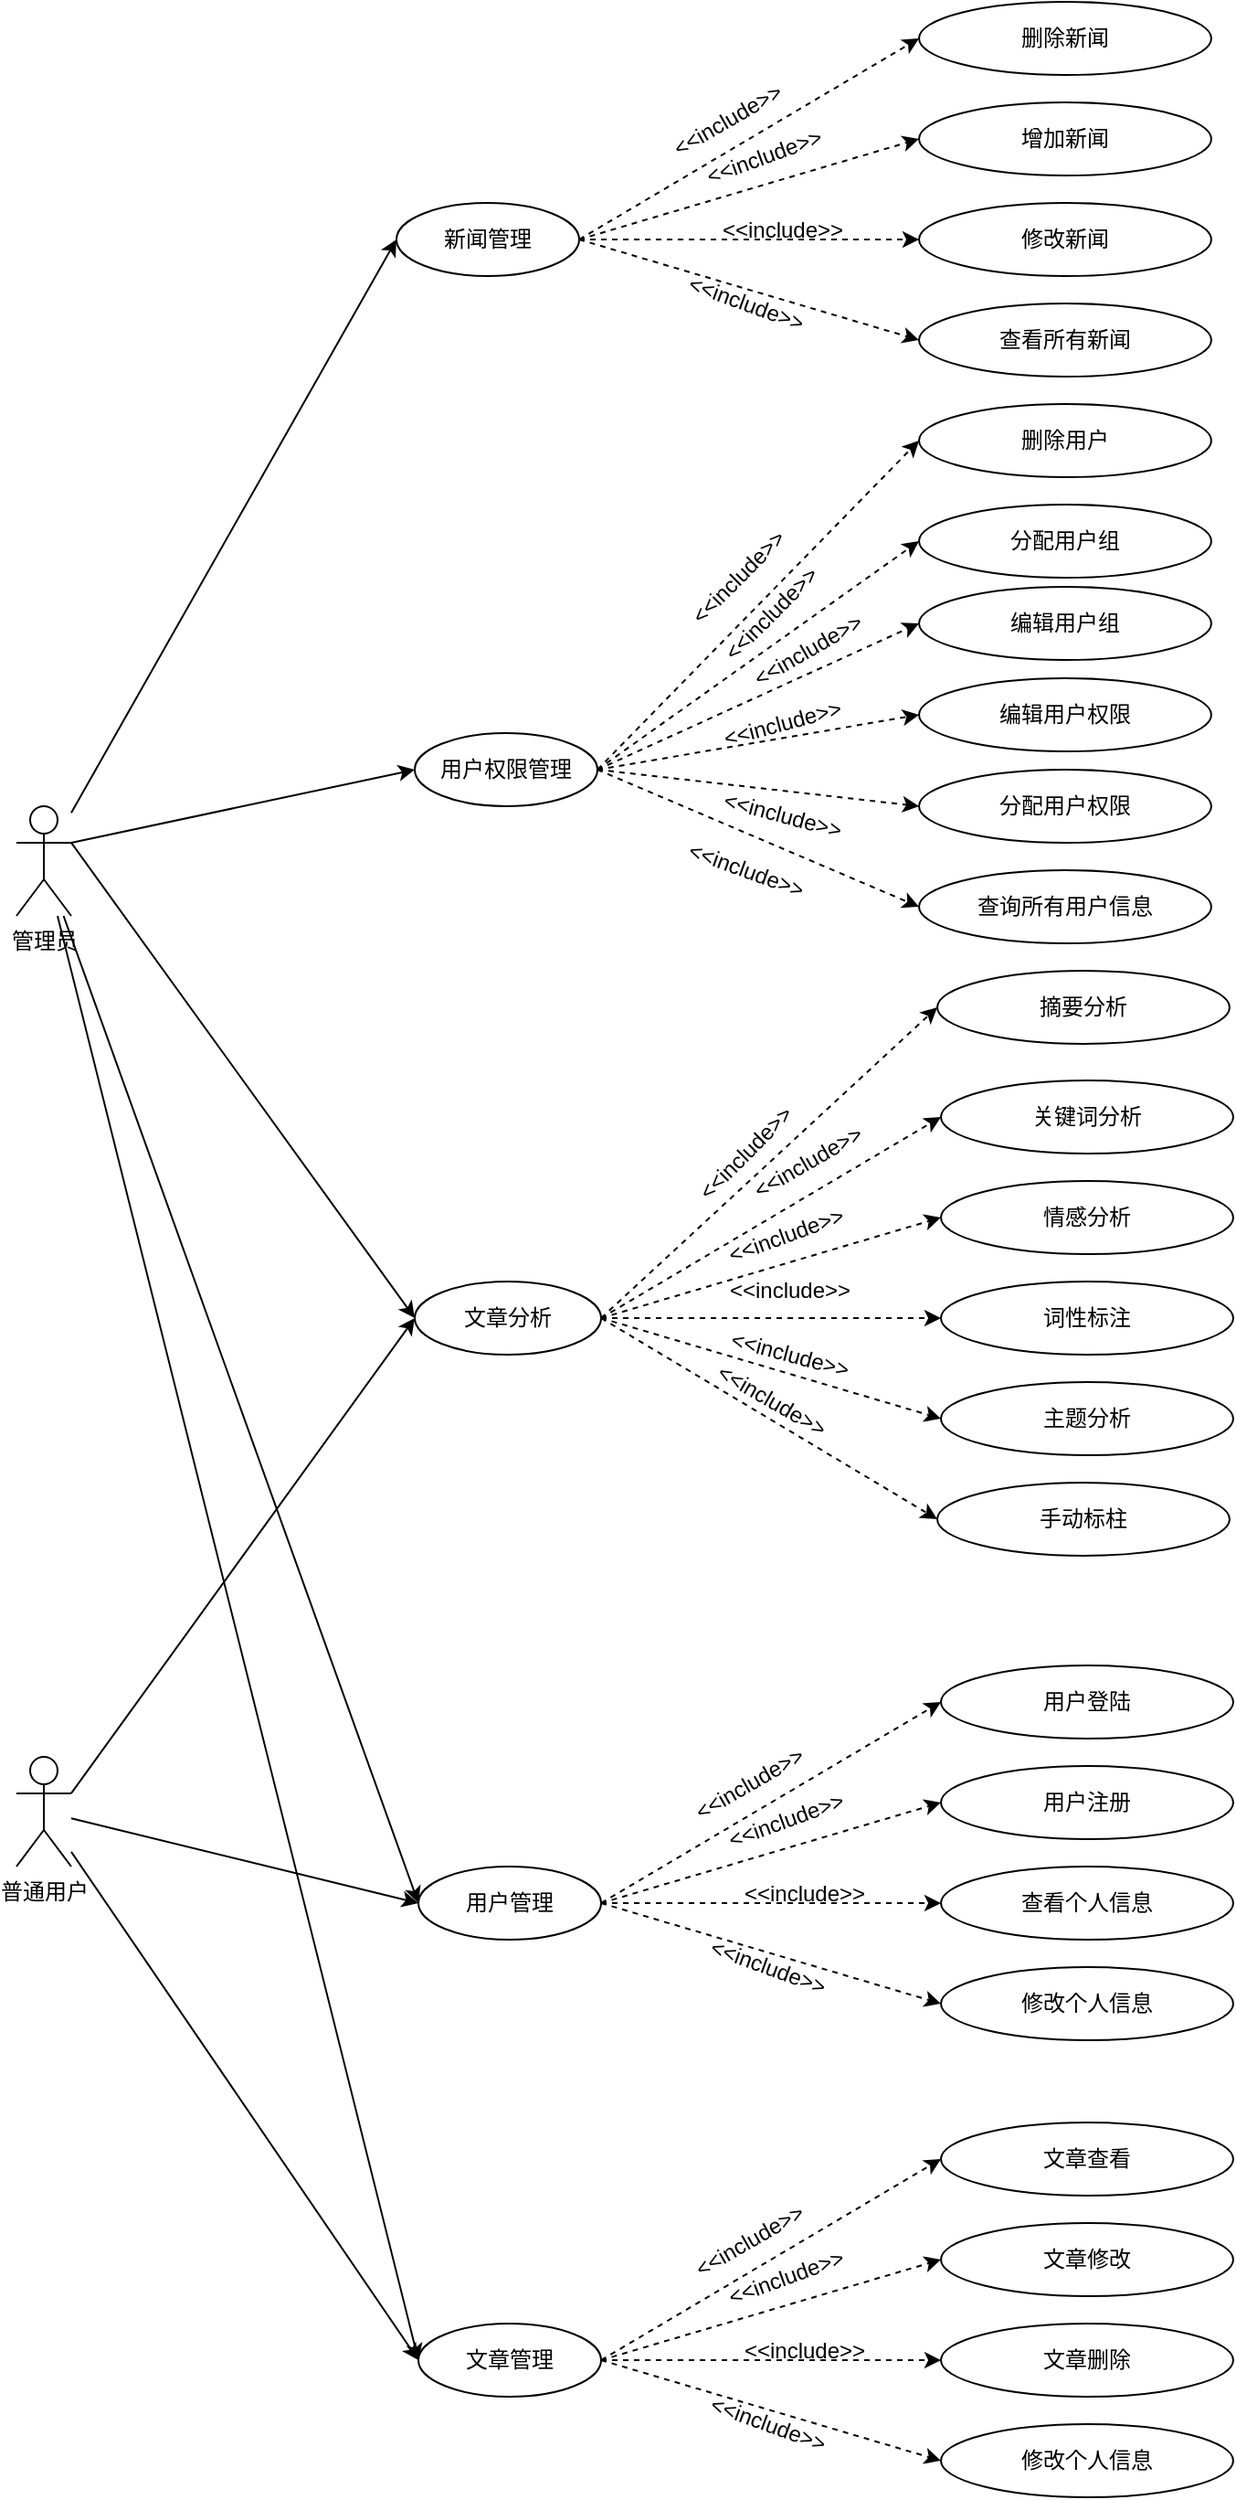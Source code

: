 <mxfile version="26.1.0">
  <diagram name="第 1 页" id="tNIIOWR_oVBMtGQojX32">
    <mxGraphModel dx="915" dy="980" grid="0" gridSize="10" guides="1" tooltips="1" connect="1" arrows="1" fold="1" page="0" pageScale="1" pageWidth="827" pageHeight="1169" math="0" shadow="0">
      <root>
        <mxCell id="0" />
        <mxCell id="1" parent="0" />
        <mxCell id="_Iga_zfzMakfGa9zRAI4-32" style="rounded=0;orthogonalLoop=1;jettySize=auto;html=1;entryX=0;entryY=0.5;entryDx=0;entryDy=0;exitX=1;exitY=0.333;exitDx=0;exitDy=0;exitPerimeter=0;" parent="1" source="_Iga_zfzMakfGa9zRAI4-8" target="_Iga_zfzMakfGa9zRAI4-14" edge="1">
          <mxGeometry relative="1" as="geometry" />
        </mxCell>
        <mxCell id="lPRFrRNjKn7Ll8QfIwgm-1" style="rounded=0;orthogonalLoop=1;jettySize=auto;html=1;exitX=1;exitY=0.333;exitDx=0;exitDy=0;exitPerimeter=0;entryX=0;entryY=0.5;entryDx=0;entryDy=0;" parent="1" source="_Iga_zfzMakfGa9zRAI4-8" target="_Iga_zfzMakfGa9zRAI4-38" edge="1">
          <mxGeometry relative="1" as="geometry" />
        </mxCell>
        <mxCell id="M4vis54UrrYnqnbrriGl-35" style="rounded=0;orthogonalLoop=1;jettySize=auto;html=1;entryX=0;entryY=0.5;entryDx=0;entryDy=0;" parent="1" source="_Iga_zfzMakfGa9zRAI4-8" target="M4vis54UrrYnqnbrriGl-5" edge="1">
          <mxGeometry relative="1" as="geometry" />
        </mxCell>
        <mxCell id="M4vis54UrrYnqnbrriGl-36" style="rounded=0;orthogonalLoop=1;jettySize=auto;html=1;entryX=0;entryY=0.5;entryDx=0;entryDy=0;" parent="1" source="_Iga_zfzMakfGa9zRAI4-8" target="M4vis54UrrYnqnbrriGl-18" edge="1">
          <mxGeometry relative="1" as="geometry" />
        </mxCell>
        <mxCell id="44BCT_Au62cUfSM1vnff-14" style="rounded=0;orthogonalLoop=1;jettySize=auto;html=1;entryX=0;entryY=0.5;entryDx=0;entryDy=0;" parent="1" source="_Iga_zfzMakfGa9zRAI4-8" target="44BCT_Au62cUfSM1vnff-5" edge="1">
          <mxGeometry relative="1" as="geometry" />
        </mxCell>
        <object label="&lt;div&gt;&lt;span style=&quot;background-color: transparent; color: light-dark(rgb(0, 0, 0), rgb(255, 255, 255));&quot;&gt;管理员&lt;/span&gt;&lt;/div&gt;" id="_Iga_zfzMakfGa9zRAI4-8">
          <mxCell style="shape=umlActor;verticalLabelPosition=bottom;verticalAlign=top;outlineConnect=0;labelBorderColor=none;html=1;" parent="1" vertex="1">
            <mxGeometry x="80" y="100" width="30" height="60" as="geometry" />
          </mxCell>
        </object>
        <mxCell id="_Iga_zfzMakfGa9zRAI4-15" style="rounded=0;orthogonalLoop=1;jettySize=auto;html=1;entryX=0;entryY=0.5;entryDx=0;entryDy=0;" parent="1" source="_Iga_zfzMakfGa9zRAI4-10" target="M4vis54UrrYnqnbrriGl-5" edge="1">
          <mxGeometry relative="1" as="geometry" />
        </mxCell>
        <mxCell id="lPRFrRNjKn7Ll8QfIwgm-2" style="rounded=0;orthogonalLoop=1;jettySize=auto;html=1;exitX=1;exitY=0.333;exitDx=0;exitDy=0;exitPerimeter=0;entryX=0;entryY=0.5;entryDx=0;entryDy=0;" parent="1" source="_Iga_zfzMakfGa9zRAI4-10" target="_Iga_zfzMakfGa9zRAI4-38" edge="1">
          <mxGeometry relative="1" as="geometry">
            <mxPoint x="290" y="200" as="targetPoint" />
          </mxGeometry>
        </mxCell>
        <mxCell id="M4vis54UrrYnqnbrriGl-34" style="rounded=0;orthogonalLoop=1;jettySize=auto;html=1;entryX=0;entryY=0.5;entryDx=0;entryDy=0;" parent="1" source="_Iga_zfzMakfGa9zRAI4-10" target="M4vis54UrrYnqnbrriGl-18" edge="1">
          <mxGeometry relative="1" as="geometry" />
        </mxCell>
        <mxCell id="_Iga_zfzMakfGa9zRAI4-10" value="普通用户" style="shape=umlActor;verticalLabelPosition=bottom;verticalAlign=top;html=1;outlineConnect=0;fontColor=default;labelBackgroundColor=none;labelBorderColor=none;" parent="1" vertex="1">
          <mxGeometry x="80" y="620" width="30" height="60" as="geometry" />
        </mxCell>
        <mxCell id="_Iga_zfzMakfGa9zRAI4-21" style="rounded=0;orthogonalLoop=1;jettySize=auto;html=1;entryX=0;entryY=0.5;entryDx=0;entryDy=0;dashed=1;exitX=1;exitY=0.5;exitDx=0;exitDy=0;" parent="1" source="_Iga_zfzMakfGa9zRAI4-14" target="_Iga_zfzMakfGa9zRAI4-17" edge="1">
          <mxGeometry relative="1" as="geometry">
            <mxPoint x="378" y="10" as="sourcePoint" />
          </mxGeometry>
        </mxCell>
        <mxCell id="_Iga_zfzMakfGa9zRAI4-22" style="rounded=0;orthogonalLoop=1;jettySize=auto;html=1;entryX=0;entryY=0.5;entryDx=0;entryDy=0;dashed=1;exitX=1;exitY=0.5;exitDx=0;exitDy=0;fontColor=default;" parent="1" source="_Iga_zfzMakfGa9zRAI4-14" target="_Iga_zfzMakfGa9zRAI4-18" edge="1">
          <mxGeometry relative="1" as="geometry">
            <mxPoint x="378" y="10" as="sourcePoint" />
          </mxGeometry>
        </mxCell>
        <mxCell id="_Iga_zfzMakfGa9zRAI4-23" style="rounded=0;orthogonalLoop=1;jettySize=auto;html=1;entryX=0;entryY=0.5;entryDx=0;entryDy=0;dashed=1;exitX=1;exitY=0.5;exitDx=0;exitDy=0;" parent="1" source="_Iga_zfzMakfGa9zRAI4-14" target="_Iga_zfzMakfGa9zRAI4-19" edge="1">
          <mxGeometry relative="1" as="geometry" />
        </mxCell>
        <mxCell id="_Iga_zfzMakfGa9zRAI4-24" style="rounded=0;orthogonalLoop=1;jettySize=auto;html=1;entryX=0;entryY=0.5;entryDx=0;entryDy=0;dashed=1;exitX=1;exitY=0.5;exitDx=0;exitDy=0;" parent="1" source="_Iga_zfzMakfGa9zRAI4-14" target="_Iga_zfzMakfGa9zRAI4-20" edge="1">
          <mxGeometry relative="1" as="geometry">
            <mxPoint x="434" y="120" as="sourcePoint" />
            <mxPoint x="620" y="170" as="targetPoint" />
          </mxGeometry>
        </mxCell>
        <mxCell id="44BCT_Au62cUfSM1vnff-18" style="rounded=0;orthogonalLoop=1;jettySize=auto;html=1;entryX=0;entryY=0.5;entryDx=0;entryDy=0;exitX=1;exitY=0.5;exitDx=0;exitDy=0;dashed=1;" parent="1" source="_Iga_zfzMakfGa9zRAI4-14" target="44BCT_Au62cUfSM1vnff-16" edge="1">
          <mxGeometry relative="1" as="geometry" />
        </mxCell>
        <mxCell id="44BCT_Au62cUfSM1vnff-19" style="rounded=0;orthogonalLoop=1;jettySize=auto;html=1;entryX=0;entryY=0.5;entryDx=0;entryDy=0;dashed=1;exitX=1;exitY=0.5;exitDx=0;exitDy=0;" parent="1" source="_Iga_zfzMakfGa9zRAI4-14" target="44BCT_Au62cUfSM1vnff-17" edge="1">
          <mxGeometry relative="1" as="geometry">
            <mxPoint x="390" y="100" as="sourcePoint" />
          </mxGeometry>
        </mxCell>
        <mxCell id="_Iga_zfzMakfGa9zRAI4-14" value="用户权限管理" style="ellipse;whiteSpace=wrap;html=1;align=center;" parent="1" vertex="1">
          <mxGeometry x="298" y="60" width="100" height="40" as="geometry" />
        </mxCell>
        <mxCell id="_Iga_zfzMakfGa9zRAI4-17" value="删除用户" style="ellipse;whiteSpace=wrap;html=1;align=center;" parent="1" vertex="1">
          <mxGeometry x="574" y="-120" width="160" height="40" as="geometry" />
        </mxCell>
        <mxCell id="_Iga_zfzMakfGa9zRAI4-18" value="分配用户组" style="ellipse;whiteSpace=wrap;html=1;align=center;" parent="1" vertex="1">
          <mxGeometry x="574" y="-65" width="160" height="40" as="geometry" />
        </mxCell>
        <mxCell id="_Iga_zfzMakfGa9zRAI4-19" value="分配用户权限" style="ellipse;whiteSpace=wrap;html=1;align=center;" parent="1" vertex="1">
          <mxGeometry x="574" y="80" width="160" height="40" as="geometry" />
        </mxCell>
        <mxCell id="_Iga_zfzMakfGa9zRAI4-20" value="查询所有用户信息" style="ellipse;whiteSpace=wrap;html=1;align=center;" parent="1" vertex="1">
          <mxGeometry x="574" y="135" width="160" height="40" as="geometry" />
        </mxCell>
        <mxCell id="_Iga_zfzMakfGa9zRAI4-27" value="&amp;lt;&amp;lt;include&amp;gt;&amp;gt;" style="text;html=1;align=center;verticalAlign=middle;resizable=0;points=[];autosize=1;strokeColor=none;fillColor=none;rotation=-45;" parent="1" vertex="1">
          <mxGeometry x="430" y="-40" width="90" height="30" as="geometry" />
        </mxCell>
        <mxCell id="_Iga_zfzMakfGa9zRAI4-28" value="&amp;lt;&amp;lt;include&amp;gt;&amp;gt;" style="text;html=1;align=center;verticalAlign=middle;resizable=0;points=[];autosize=1;strokeColor=none;fillColor=none;rotation=20;" parent="1" vertex="1">
          <mxGeometry x="434" y="120" width="90" height="30" as="geometry" />
        </mxCell>
        <mxCell id="_Iga_zfzMakfGa9zRAI4-29" value="&amp;lt;&amp;lt;include&amp;gt;&amp;gt;" style="text;html=1;align=center;verticalAlign=middle;resizable=0;points=[];autosize=1;strokeColor=none;fillColor=none;rotation=15;" parent="1" vertex="1">
          <mxGeometry x="454" y="90" width="90" height="30" as="geometry" />
        </mxCell>
        <mxCell id="_Iga_zfzMakfGa9zRAI4-31" value="&amp;lt;&amp;lt;include&amp;gt;&amp;gt;" style="text;html=1;align=center;verticalAlign=middle;resizable=0;points=[];autosize=1;strokeColor=none;fillColor=none;rotation=-45;" parent="1" vertex="1">
          <mxGeometry x="448" y="-20" width="90" height="30" as="geometry" />
        </mxCell>
        <mxCell id="_Iga_zfzMakfGa9zRAI4-34" style="rounded=0;orthogonalLoop=1;jettySize=auto;html=1;entryX=0;entryY=0.5;entryDx=0;entryDy=0;dashed=1;exitX=1;exitY=0.5;exitDx=0;exitDy=0;" parent="1" source="_Iga_zfzMakfGa9zRAI4-38" target="_Iga_zfzMakfGa9zRAI4-39" edge="1">
          <mxGeometry relative="1" as="geometry" />
        </mxCell>
        <mxCell id="_Iga_zfzMakfGa9zRAI4-35" style="rounded=0;orthogonalLoop=1;jettySize=auto;html=1;entryX=0;entryY=0.5;entryDx=0;entryDy=0;dashed=1;exitX=1;exitY=0.5;exitDx=0;exitDy=0;fontColor=default;" parent="1" source="_Iga_zfzMakfGa9zRAI4-38" target="_Iga_zfzMakfGa9zRAI4-40" edge="1">
          <mxGeometry relative="1" as="geometry" />
        </mxCell>
        <mxCell id="_Iga_zfzMakfGa9zRAI4-36" style="rounded=0;orthogonalLoop=1;jettySize=auto;html=1;entryX=0;entryY=0.5;entryDx=0;entryDy=0;dashed=1;exitX=1;exitY=0.5;exitDx=0;exitDy=0;" parent="1" source="_Iga_zfzMakfGa9zRAI4-38" target="_Iga_zfzMakfGa9zRAI4-41" edge="1">
          <mxGeometry relative="1" as="geometry" />
        </mxCell>
        <mxCell id="_Iga_zfzMakfGa9zRAI4-37" style="rounded=0;orthogonalLoop=1;jettySize=auto;html=1;entryX=0;entryY=0.5;entryDx=0;entryDy=0;dashed=1;exitX=1;exitY=0.5;exitDx=0;exitDy=0;" parent="1" source="_Iga_zfzMakfGa9zRAI4-38" target="_Iga_zfzMakfGa9zRAI4-42" edge="1">
          <mxGeometry relative="1" as="geometry">
            <mxPoint x="446" y="400" as="sourcePoint" />
            <mxPoint x="632" y="450" as="targetPoint" />
          </mxGeometry>
        </mxCell>
        <mxCell id="_Iga_zfzMakfGa9zRAI4-38" value="文章分析" style="ellipse;whiteSpace=wrap;html=1;align=center;" parent="1" vertex="1">
          <mxGeometry x="298" y="360" width="102" height="40" as="geometry" />
        </mxCell>
        <mxCell id="_Iga_zfzMakfGa9zRAI4-39" value="关键词分析" style="ellipse;whiteSpace=wrap;html=1;align=center;" parent="1" vertex="1">
          <mxGeometry x="586" y="250" width="160" height="40" as="geometry" />
        </mxCell>
        <mxCell id="_Iga_zfzMakfGa9zRAI4-40" value="情感分析" style="ellipse;whiteSpace=wrap;html=1;align=center;" parent="1" vertex="1">
          <mxGeometry x="586" y="305" width="160" height="40" as="geometry" />
        </mxCell>
        <mxCell id="_Iga_zfzMakfGa9zRAI4-41" value="词性标注" style="ellipse;whiteSpace=wrap;html=1;align=center;" parent="1" vertex="1">
          <mxGeometry x="586" y="360" width="160" height="40" as="geometry" />
        </mxCell>
        <mxCell id="_Iga_zfzMakfGa9zRAI4-42" value="主题分析" style="ellipse;whiteSpace=wrap;html=1;align=center;" parent="1" vertex="1">
          <mxGeometry x="586" y="415" width="160" height="40" as="geometry" />
        </mxCell>
        <mxCell id="_Iga_zfzMakfGa9zRAI4-43" value="&amp;lt;&amp;lt;include&amp;gt;&amp;gt;" style="text;html=1;align=center;verticalAlign=middle;resizable=0;points=[];autosize=1;strokeColor=none;fillColor=none;rotation=-45;" parent="1" vertex="1">
          <mxGeometry x="434" y="275" width="90" height="30" as="geometry" />
        </mxCell>
        <mxCell id="_Iga_zfzMakfGa9zRAI4-44" value="&amp;lt;&amp;lt;include&amp;gt;&amp;gt;" style="text;html=1;align=center;verticalAlign=middle;resizable=0;points=[];autosize=1;strokeColor=none;fillColor=none;rotation=15;" parent="1" vertex="1">
          <mxGeometry x="458" y="385" width="90" height="30" as="geometry" />
        </mxCell>
        <mxCell id="_Iga_zfzMakfGa9zRAI4-45" value="&amp;lt;&amp;lt;include&amp;gt;&amp;gt;" style="text;html=1;align=center;verticalAlign=middle;resizable=0;points=[];autosize=1;strokeColor=none;fillColor=none;rotation=0;" parent="1" vertex="1">
          <mxGeometry x="458" y="350" width="90" height="30" as="geometry" />
        </mxCell>
        <mxCell id="_Iga_zfzMakfGa9zRAI4-46" value="&amp;lt;&amp;lt;include&amp;gt;&amp;gt;" style="text;html=1;align=center;verticalAlign=middle;resizable=0;points=[];autosize=1;strokeColor=none;fillColor=none;rotation=-20;" parent="1" vertex="1">
          <mxGeometry x="456" y="320" width="90" height="30" as="geometry" />
        </mxCell>
        <mxCell id="M4vis54UrrYnqnbrriGl-1" style="rounded=0;orthogonalLoop=1;jettySize=auto;html=1;entryX=0;entryY=0.5;entryDx=0;entryDy=0;dashed=1;exitX=1;exitY=0.5;exitDx=0;exitDy=0;" parent="1" source="M4vis54UrrYnqnbrriGl-5" target="M4vis54UrrYnqnbrriGl-6" edge="1">
          <mxGeometry relative="1" as="geometry" />
        </mxCell>
        <mxCell id="M4vis54UrrYnqnbrriGl-2" style="rounded=0;orthogonalLoop=1;jettySize=auto;html=1;entryX=0;entryY=0.5;entryDx=0;entryDy=0;dashed=1;exitX=1;exitY=0.5;exitDx=0;exitDy=0;fontColor=default;" parent="1" source="M4vis54UrrYnqnbrriGl-5" target="M4vis54UrrYnqnbrriGl-7" edge="1">
          <mxGeometry relative="1" as="geometry" />
        </mxCell>
        <mxCell id="M4vis54UrrYnqnbrriGl-3" style="rounded=0;orthogonalLoop=1;jettySize=auto;html=1;entryX=0;entryY=0.5;entryDx=0;entryDy=0;dashed=1;exitX=1;exitY=0.5;exitDx=0;exitDy=0;" parent="1" source="M4vis54UrrYnqnbrriGl-5" target="M4vis54UrrYnqnbrriGl-8" edge="1">
          <mxGeometry relative="1" as="geometry" />
        </mxCell>
        <mxCell id="M4vis54UrrYnqnbrriGl-4" style="rounded=0;orthogonalLoop=1;jettySize=auto;html=1;entryX=0;entryY=0.5;entryDx=0;entryDy=0;dashed=1;exitX=1;exitY=0.5;exitDx=0;exitDy=0;" parent="1" source="M4vis54UrrYnqnbrriGl-5" target="M4vis54UrrYnqnbrriGl-9" edge="1">
          <mxGeometry relative="1" as="geometry">
            <mxPoint x="446" y="720" as="sourcePoint" />
            <mxPoint x="632" y="770" as="targetPoint" />
          </mxGeometry>
        </mxCell>
        <mxCell id="M4vis54UrrYnqnbrriGl-5" value="用户管理" style="ellipse;whiteSpace=wrap;html=1;align=center;" parent="1" vertex="1">
          <mxGeometry x="300" y="680" width="100" height="40" as="geometry" />
        </mxCell>
        <mxCell id="M4vis54UrrYnqnbrriGl-6" value="用户登陆" style="ellipse;whiteSpace=wrap;html=1;align=center;" parent="1" vertex="1">
          <mxGeometry x="586" y="570" width="160" height="40" as="geometry" />
        </mxCell>
        <mxCell id="M4vis54UrrYnqnbrriGl-7" value="用户注册" style="ellipse;whiteSpace=wrap;html=1;align=center;" parent="1" vertex="1">
          <mxGeometry x="586" y="625" width="160" height="40" as="geometry" />
        </mxCell>
        <mxCell id="M4vis54UrrYnqnbrriGl-8" value="查看个人信息" style="ellipse;whiteSpace=wrap;html=1;align=center;" parent="1" vertex="1">
          <mxGeometry x="586" y="680" width="160" height="40" as="geometry" />
        </mxCell>
        <mxCell id="M4vis54UrrYnqnbrriGl-9" value="修改个人信息" style="ellipse;whiteSpace=wrap;html=1;align=center;" parent="1" vertex="1">
          <mxGeometry x="586" y="735" width="160" height="40" as="geometry" />
        </mxCell>
        <mxCell id="M4vis54UrrYnqnbrriGl-10" value="&amp;lt;&amp;lt;include&amp;gt;&amp;gt;" style="text;html=1;align=center;verticalAlign=middle;resizable=0;points=[];autosize=1;strokeColor=none;fillColor=none;rotation=-30;" parent="1" vertex="1">
          <mxGeometry x="436" y="620" width="90" height="30" as="geometry" />
        </mxCell>
        <mxCell id="M4vis54UrrYnqnbrriGl-11" value="&amp;lt;&amp;lt;include&amp;gt;&amp;gt;" style="text;html=1;align=center;verticalAlign=middle;resizable=0;points=[];autosize=1;strokeColor=none;fillColor=none;rotation=20;" parent="1" vertex="1">
          <mxGeometry x="446" y="720" width="90" height="30" as="geometry" />
        </mxCell>
        <mxCell id="M4vis54UrrYnqnbrriGl-12" value="&amp;lt;&amp;lt;include&amp;gt;&amp;gt;" style="text;html=1;align=center;verticalAlign=middle;resizable=0;points=[];autosize=1;strokeColor=none;fillColor=none;rotation=0;" parent="1" vertex="1">
          <mxGeometry x="466" y="680" width="90" height="30" as="geometry" />
        </mxCell>
        <mxCell id="M4vis54UrrYnqnbrriGl-13" value="&amp;lt;&amp;lt;include&amp;gt;&amp;gt;" style="text;html=1;align=center;verticalAlign=middle;resizable=0;points=[];autosize=1;strokeColor=none;fillColor=none;rotation=-20;" parent="1" vertex="1">
          <mxGeometry x="456" y="640" width="90" height="30" as="geometry" />
        </mxCell>
        <mxCell id="M4vis54UrrYnqnbrriGl-14" style="rounded=0;orthogonalLoop=1;jettySize=auto;html=1;entryX=0;entryY=0.5;entryDx=0;entryDy=0;dashed=1;exitX=1;exitY=0.5;exitDx=0;exitDy=0;" parent="1" source="M4vis54UrrYnqnbrriGl-18" target="M4vis54UrrYnqnbrriGl-19" edge="1">
          <mxGeometry relative="1" as="geometry" />
        </mxCell>
        <mxCell id="M4vis54UrrYnqnbrriGl-15" style="rounded=0;orthogonalLoop=1;jettySize=auto;html=1;entryX=0;entryY=0.5;entryDx=0;entryDy=0;dashed=1;exitX=1;exitY=0.5;exitDx=0;exitDy=0;fontColor=default;" parent="1" source="M4vis54UrrYnqnbrriGl-18" target="M4vis54UrrYnqnbrriGl-20" edge="1">
          <mxGeometry relative="1" as="geometry" />
        </mxCell>
        <mxCell id="M4vis54UrrYnqnbrriGl-16" style="rounded=0;orthogonalLoop=1;jettySize=auto;html=1;entryX=0;entryY=0.5;entryDx=0;entryDy=0;dashed=1;exitX=1;exitY=0.5;exitDx=0;exitDy=0;" parent="1" source="M4vis54UrrYnqnbrriGl-18" target="M4vis54UrrYnqnbrriGl-21" edge="1">
          <mxGeometry relative="1" as="geometry" />
        </mxCell>
        <mxCell id="M4vis54UrrYnqnbrriGl-17" style="rounded=0;orthogonalLoop=1;jettySize=auto;html=1;entryX=0;entryY=0.5;entryDx=0;entryDy=0;dashed=1;exitX=1;exitY=0.5;exitDx=0;exitDy=0;" parent="1" source="M4vis54UrrYnqnbrriGl-18" target="M4vis54UrrYnqnbrriGl-22" edge="1">
          <mxGeometry relative="1" as="geometry">
            <mxPoint x="446" y="970" as="sourcePoint" />
            <mxPoint x="632" y="1020" as="targetPoint" />
          </mxGeometry>
        </mxCell>
        <mxCell id="M4vis54UrrYnqnbrriGl-18" value="文章管理" style="ellipse;whiteSpace=wrap;html=1;align=center;" parent="1" vertex="1">
          <mxGeometry x="300" y="930" width="100" height="40" as="geometry" />
        </mxCell>
        <mxCell id="M4vis54UrrYnqnbrriGl-19" value="文章查看" style="ellipse;whiteSpace=wrap;html=1;align=center;" parent="1" vertex="1">
          <mxGeometry x="586" y="820" width="160" height="40" as="geometry" />
        </mxCell>
        <mxCell id="M4vis54UrrYnqnbrriGl-20" value="文章修改" style="ellipse;whiteSpace=wrap;html=1;align=center;" parent="1" vertex="1">
          <mxGeometry x="586" y="875" width="160" height="40" as="geometry" />
        </mxCell>
        <mxCell id="M4vis54UrrYnqnbrriGl-21" value="文章删除" style="ellipse;whiteSpace=wrap;html=1;align=center;" parent="1" vertex="1">
          <mxGeometry x="586" y="930" width="160" height="40" as="geometry" />
        </mxCell>
        <mxCell id="M4vis54UrrYnqnbrriGl-22" value="修改个人信息" style="ellipse;whiteSpace=wrap;html=1;align=center;" parent="1" vertex="1">
          <mxGeometry x="586" y="985" width="160" height="40" as="geometry" />
        </mxCell>
        <mxCell id="M4vis54UrrYnqnbrriGl-23" value="&amp;lt;&amp;lt;include&amp;gt;&amp;gt;" style="text;html=1;align=center;verticalAlign=middle;resizable=0;points=[];autosize=1;strokeColor=none;fillColor=none;rotation=-30;" parent="1" vertex="1">
          <mxGeometry x="436" y="870" width="90" height="30" as="geometry" />
        </mxCell>
        <mxCell id="M4vis54UrrYnqnbrriGl-24" value="&amp;lt;&amp;lt;include&amp;gt;&amp;gt;" style="text;html=1;align=center;verticalAlign=middle;resizable=0;points=[];autosize=1;strokeColor=none;fillColor=none;rotation=20;" parent="1" vertex="1">
          <mxGeometry x="446" y="970" width="90" height="30" as="geometry" />
        </mxCell>
        <mxCell id="M4vis54UrrYnqnbrriGl-25" value="&amp;lt;&amp;lt;include&amp;gt;&amp;gt;" style="text;html=1;align=center;verticalAlign=middle;resizable=0;points=[];autosize=1;strokeColor=none;fillColor=none;rotation=0;" parent="1" vertex="1">
          <mxGeometry x="466" y="930" width="90" height="30" as="geometry" />
        </mxCell>
        <mxCell id="M4vis54UrrYnqnbrriGl-26" value="&amp;lt;&amp;lt;include&amp;gt;&amp;gt;" style="text;html=1;align=center;verticalAlign=middle;resizable=0;points=[];autosize=1;strokeColor=none;fillColor=none;rotation=-20;" parent="1" vertex="1">
          <mxGeometry x="456" y="890" width="90" height="30" as="geometry" />
        </mxCell>
        <mxCell id="M4vis54UrrYnqnbrriGl-27" value="摘要分析" style="ellipse;whiteSpace=wrap;html=1;align=center;" parent="1" vertex="1">
          <mxGeometry x="584" y="190" width="160" height="40" as="geometry" />
        </mxCell>
        <mxCell id="M4vis54UrrYnqnbrriGl-28" style="rounded=0;orthogonalLoop=1;jettySize=auto;html=1;entryX=0;entryY=0.5;entryDx=0;entryDy=0;dashed=1;exitX=1;exitY=0.5;exitDx=0;exitDy=0;" parent="1" source="_Iga_zfzMakfGa9zRAI4-38" target="M4vis54UrrYnqnbrriGl-27" edge="1">
          <mxGeometry relative="1" as="geometry">
            <mxPoint x="400" y="330" as="sourcePoint" />
            <mxPoint x="586" y="220" as="targetPoint" />
          </mxGeometry>
        </mxCell>
        <mxCell id="M4vis54UrrYnqnbrriGl-29" value="&amp;lt;&amp;lt;include&amp;gt;&amp;gt;" style="text;html=1;align=center;verticalAlign=middle;resizable=0;points=[];autosize=1;strokeColor=none;fillColor=none;rotation=-30;" parent="1" vertex="1">
          <mxGeometry x="468" y="280" width="90" height="30" as="geometry" />
        </mxCell>
        <mxCell id="M4vis54UrrYnqnbrriGl-31" value="手动标柱" style="ellipse;whiteSpace=wrap;html=1;align=center;" parent="1" vertex="1">
          <mxGeometry x="584" y="470" width="160" height="40" as="geometry" />
        </mxCell>
        <mxCell id="M4vis54UrrYnqnbrriGl-32" style="rounded=0;orthogonalLoop=1;jettySize=auto;html=1;entryX=0;entryY=0.5;entryDx=0;entryDy=0;dashed=1;exitX=1;exitY=0.5;exitDx=0;exitDy=0;" parent="1" source="_Iga_zfzMakfGa9zRAI4-38" target="M4vis54UrrYnqnbrriGl-31" edge="1">
          <mxGeometry relative="1" as="geometry">
            <mxPoint x="410" y="390" as="sourcePoint" />
            <mxPoint x="596" y="445" as="targetPoint" />
          </mxGeometry>
        </mxCell>
        <mxCell id="M4vis54UrrYnqnbrriGl-33" value="&amp;lt;&amp;lt;include&amp;gt;&amp;gt;" style="text;html=1;align=center;verticalAlign=middle;resizable=0;points=[];autosize=1;strokeColor=none;fillColor=none;rotation=30;" parent="1" vertex="1">
          <mxGeometry x="448" y="410" width="90" height="30" as="geometry" />
        </mxCell>
        <mxCell id="44BCT_Au62cUfSM1vnff-1" style="rounded=0;orthogonalLoop=1;jettySize=auto;html=1;entryX=0;entryY=0.5;entryDx=0;entryDy=0;dashed=1;exitX=1;exitY=0.5;exitDx=0;exitDy=0;" parent="1" source="44BCT_Au62cUfSM1vnff-5" target="44BCT_Au62cUfSM1vnff-6" edge="1">
          <mxGeometry relative="1" as="geometry" />
        </mxCell>
        <mxCell id="44BCT_Au62cUfSM1vnff-2" style="rounded=0;orthogonalLoop=1;jettySize=auto;html=1;entryX=0;entryY=0.5;entryDx=0;entryDy=0;dashed=1;exitX=1;exitY=0.5;exitDx=0;exitDy=0;fontColor=default;" parent="1" source="44BCT_Au62cUfSM1vnff-5" target="44BCT_Au62cUfSM1vnff-7" edge="1">
          <mxGeometry relative="1" as="geometry" />
        </mxCell>
        <mxCell id="44BCT_Au62cUfSM1vnff-3" style="rounded=0;orthogonalLoop=1;jettySize=auto;html=1;entryX=0;entryY=0.5;entryDx=0;entryDy=0;dashed=1;exitX=1;exitY=0.5;exitDx=0;exitDy=0;" parent="1" source="44BCT_Au62cUfSM1vnff-5" target="44BCT_Au62cUfSM1vnff-8" edge="1">
          <mxGeometry relative="1" as="geometry" />
        </mxCell>
        <mxCell id="44BCT_Au62cUfSM1vnff-4" style="rounded=0;orthogonalLoop=1;jettySize=auto;html=1;entryX=0;entryY=0.5;entryDx=0;entryDy=0;dashed=1;exitX=1;exitY=0.5;exitDx=0;exitDy=0;" parent="1" source="44BCT_Au62cUfSM1vnff-5" target="44BCT_Au62cUfSM1vnff-9" edge="1">
          <mxGeometry relative="1" as="geometry">
            <mxPoint x="434" y="-190" as="sourcePoint" />
            <mxPoint x="620" y="-140" as="targetPoint" />
          </mxGeometry>
        </mxCell>
        <mxCell id="44BCT_Au62cUfSM1vnff-5" value="新闻管理" style="ellipse;whiteSpace=wrap;html=1;align=center;" parent="1" vertex="1">
          <mxGeometry x="288" y="-230" width="100" height="40" as="geometry" />
        </mxCell>
        <mxCell id="44BCT_Au62cUfSM1vnff-6" value="删除新闻" style="ellipse;whiteSpace=wrap;html=1;align=center;" parent="1" vertex="1">
          <mxGeometry x="574" y="-340" width="160" height="40" as="geometry" />
        </mxCell>
        <mxCell id="44BCT_Au62cUfSM1vnff-7" value="增加新闻" style="ellipse;whiteSpace=wrap;html=1;align=center;" parent="1" vertex="1">
          <mxGeometry x="574" y="-285" width="160" height="40" as="geometry" />
        </mxCell>
        <mxCell id="44BCT_Au62cUfSM1vnff-8" value="修改新闻" style="ellipse;whiteSpace=wrap;html=1;align=center;" parent="1" vertex="1">
          <mxGeometry x="574" y="-230" width="160" height="40" as="geometry" />
        </mxCell>
        <mxCell id="44BCT_Au62cUfSM1vnff-9" value="查看所有新闻" style="ellipse;whiteSpace=wrap;html=1;align=center;" parent="1" vertex="1">
          <mxGeometry x="574" y="-175" width="160" height="40" as="geometry" />
        </mxCell>
        <mxCell id="44BCT_Au62cUfSM1vnff-10" value="&amp;lt;&amp;lt;include&amp;gt;&amp;gt;" style="text;html=1;align=center;verticalAlign=middle;resizable=0;points=[];autosize=1;strokeColor=none;fillColor=none;rotation=-30;" parent="1" vertex="1">
          <mxGeometry x="424" y="-290" width="90" height="30" as="geometry" />
        </mxCell>
        <mxCell id="44BCT_Au62cUfSM1vnff-11" value="&amp;lt;&amp;lt;include&amp;gt;&amp;gt;" style="text;html=1;align=center;verticalAlign=middle;resizable=0;points=[];autosize=1;strokeColor=none;fillColor=none;rotation=20;" parent="1" vertex="1">
          <mxGeometry x="434" y="-190" width="90" height="30" as="geometry" />
        </mxCell>
        <mxCell id="44BCT_Au62cUfSM1vnff-12" value="&amp;lt;&amp;lt;include&amp;gt;&amp;gt;" style="text;html=1;align=center;verticalAlign=middle;resizable=0;points=[];autosize=1;strokeColor=none;fillColor=none;rotation=0;" parent="1" vertex="1">
          <mxGeometry x="454" y="-230" width="90" height="30" as="geometry" />
        </mxCell>
        <mxCell id="44BCT_Au62cUfSM1vnff-13" value="&amp;lt;&amp;lt;include&amp;gt;&amp;gt;" style="text;html=1;align=center;verticalAlign=middle;resizable=0;points=[];autosize=1;strokeColor=none;fillColor=none;rotation=-20;" parent="1" vertex="1">
          <mxGeometry x="444" y="-270" width="90" height="30" as="geometry" />
        </mxCell>
        <mxCell id="44BCT_Au62cUfSM1vnff-16" value="编辑用户组" style="ellipse;whiteSpace=wrap;html=1;align=center;" parent="1" vertex="1">
          <mxGeometry x="574" y="-20" width="160" height="40" as="geometry" />
        </mxCell>
        <mxCell id="44BCT_Au62cUfSM1vnff-17" value="编辑用户权限" style="ellipse;whiteSpace=wrap;html=1;align=center;" parent="1" vertex="1">
          <mxGeometry x="574" y="30" width="160" height="40" as="geometry" />
        </mxCell>
        <mxCell id="44BCT_Au62cUfSM1vnff-20" value="&amp;lt;&amp;lt;include&amp;gt;&amp;gt;" style="text;html=1;align=center;verticalAlign=middle;resizable=0;points=[];autosize=1;strokeColor=none;fillColor=none;rotation=-15;dashed=1;" parent="1" vertex="1">
          <mxGeometry x="454" y="40" width="90" height="30" as="geometry" />
        </mxCell>
        <mxCell id="44BCT_Au62cUfSM1vnff-21" value="&amp;lt;&amp;lt;include&amp;gt;&amp;gt;" style="text;html=1;align=center;verticalAlign=middle;resizable=0;points=[];autosize=1;strokeColor=none;fillColor=none;rotation=-30;" parent="1" vertex="1">
          <mxGeometry x="468" width="90" height="30" as="geometry" />
        </mxCell>
      </root>
    </mxGraphModel>
  </diagram>
</mxfile>
